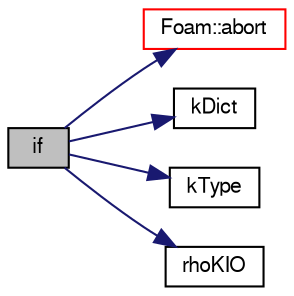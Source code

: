 digraph "if"
{
  bgcolor="transparent";
  edge [fontname="FreeSans",fontsize="10",labelfontname="FreeSans",labelfontsize="10"];
  node [fontname="FreeSans",fontsize="10",shape=record];
  rankdir="LR";
  Node23 [label="if",height=0.2,width=0.4,color="black", fillcolor="grey75", style="filled", fontcolor="black"];
  Node23 -> Node24 [color="midnightblue",fontsize="10",style="solid",fontname="FreeSans"];
  Node24 [label="Foam::abort",height=0.2,width=0.4,color="red",URL="$a21124.html#a447107a607d03e417307c203fa5fb44b"];
  Node23 -> Node67 [color="midnightblue",fontsize="10",style="solid",fontname="FreeSans"];
  Node67 [label="kDict",height=0.2,width=0.4,color="black",URL="$a21062.html#a9500fe28a58614561f6690ad95cf4f1e"];
  Node23 -> Node68 [color="midnightblue",fontsize="10",style="solid",fontname="FreeSans"];
  Node68 [label="kType",height=0.2,width=0.4,color="black",URL="$a21062.html#a295785c9baf9730d6ff88f7de34fc826"];
  Node23 -> Node69 [color="midnightblue",fontsize="10",style="solid",fontname="FreeSans"];
  Node69 [label="rhoKIO",height=0.2,width=0.4,color="black",URL="$a21062.html#a74ce8a1a8eee025fffdc49b1aabbec74"];
}
